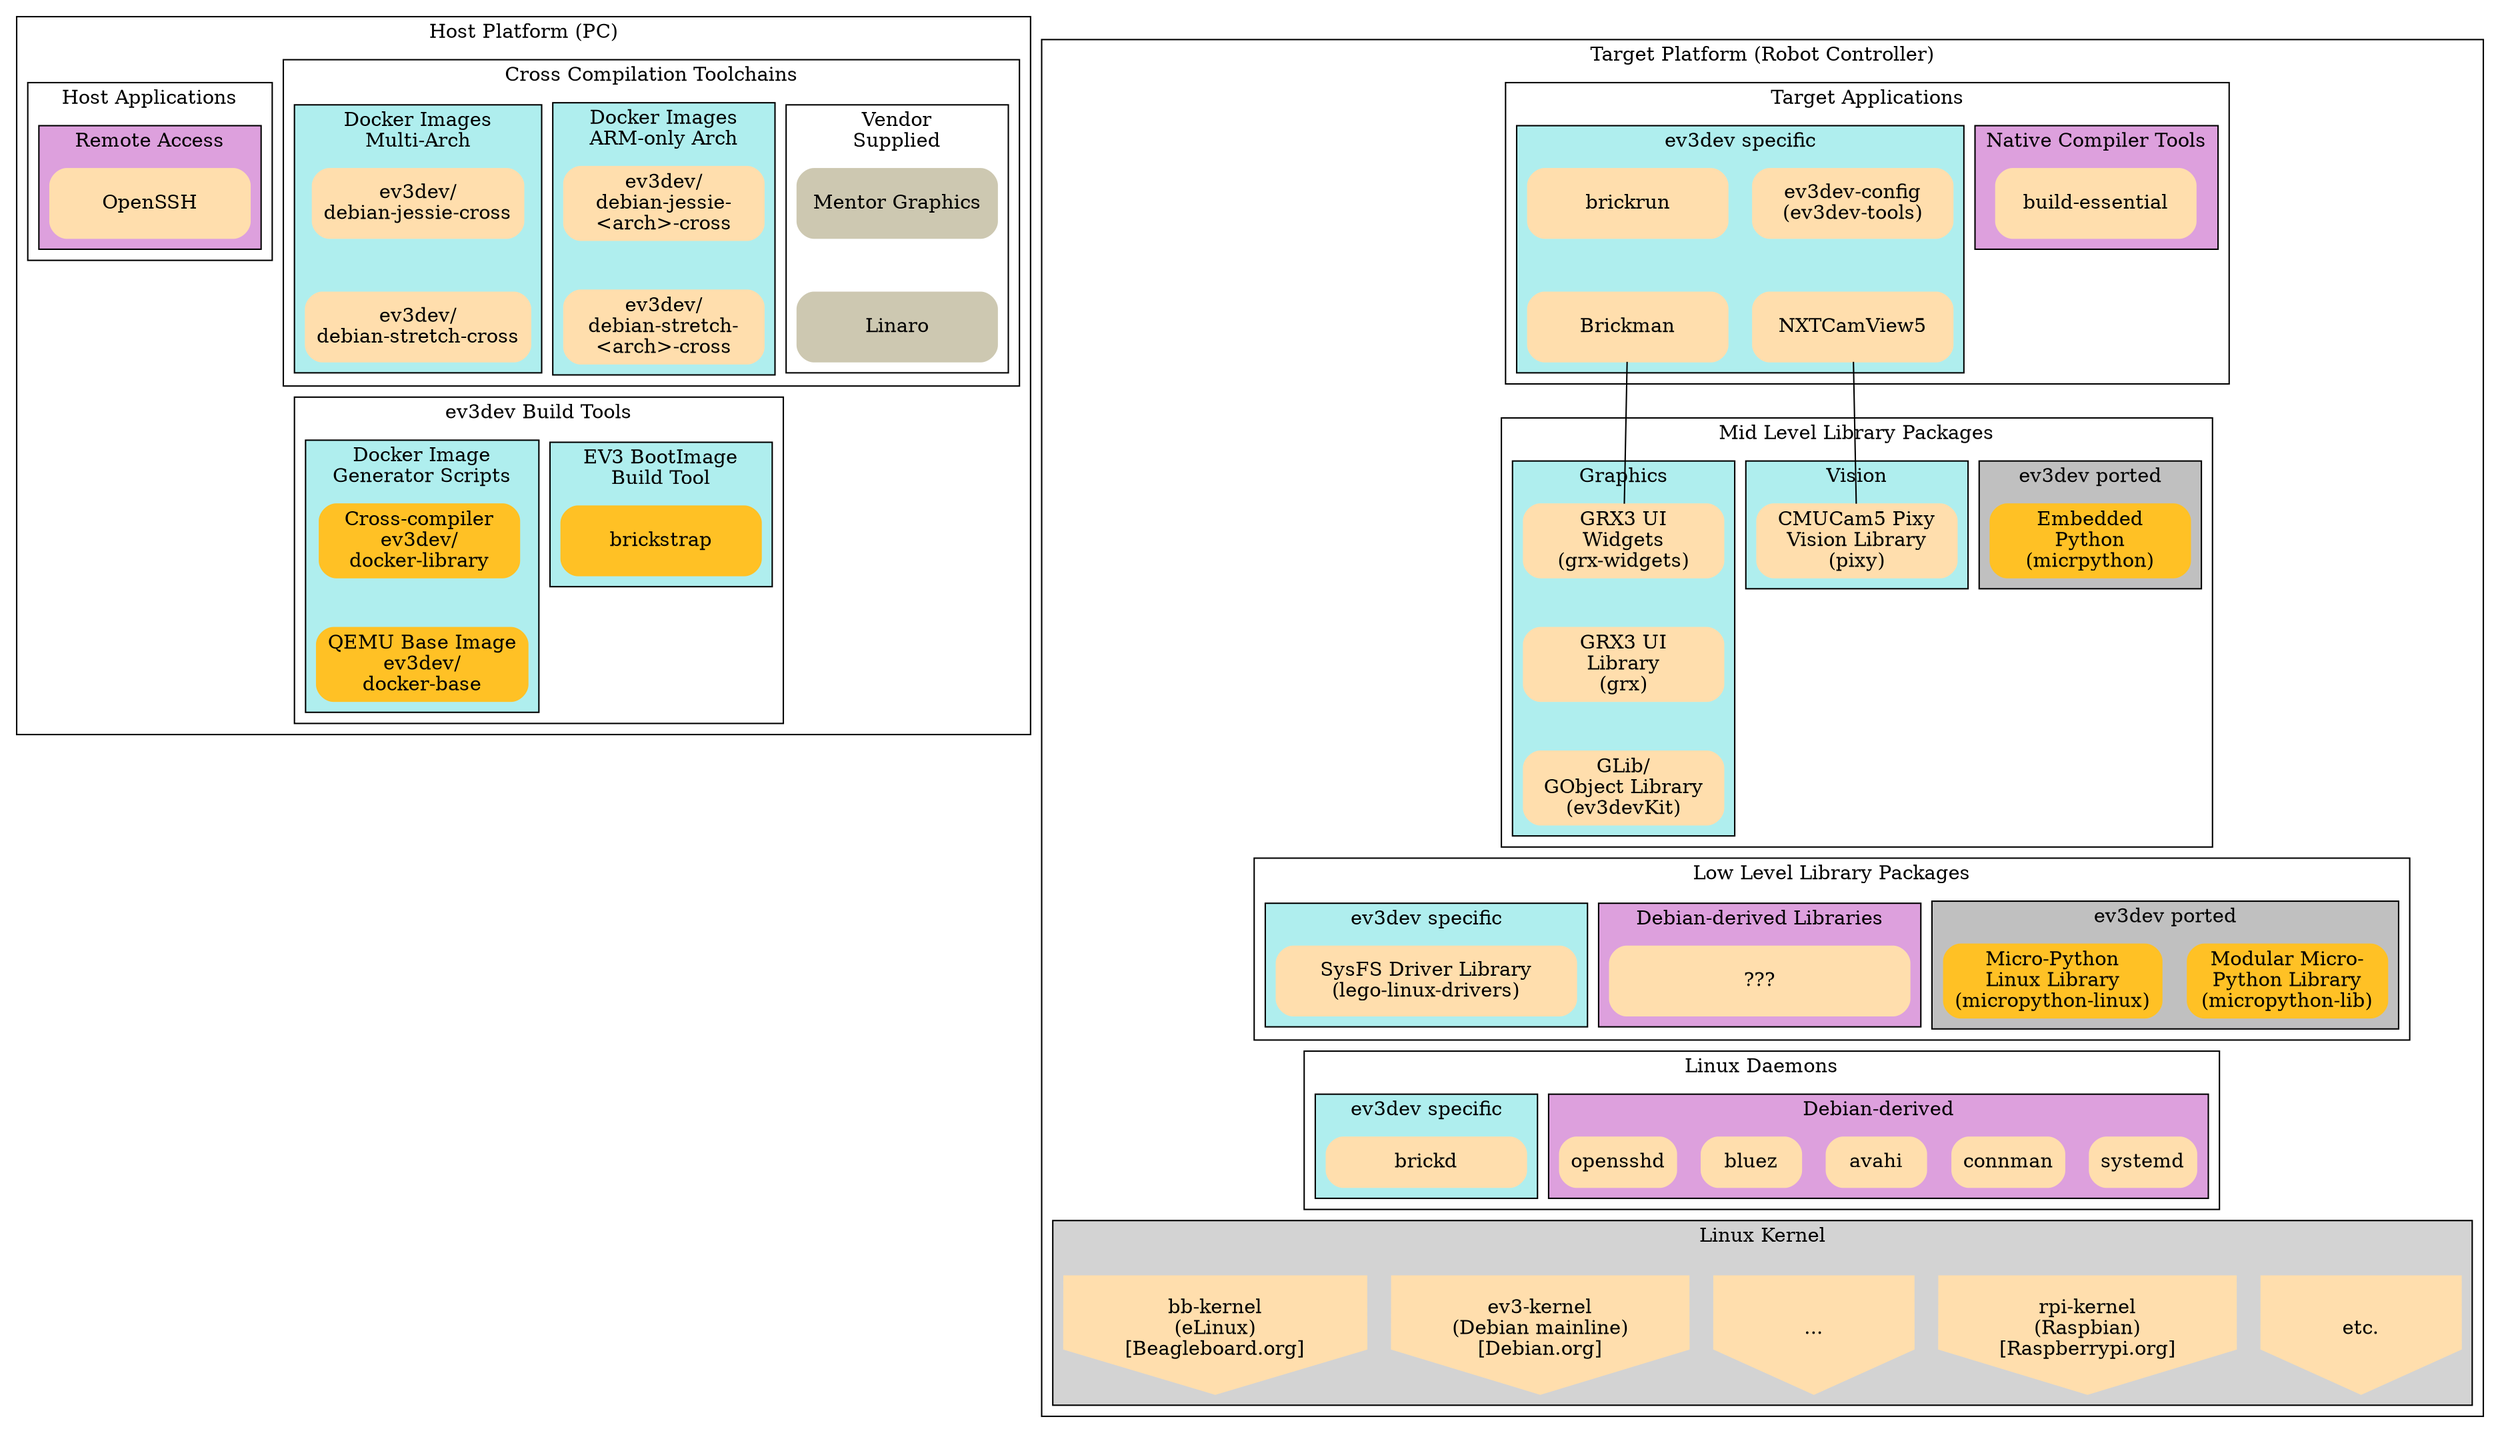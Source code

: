graph G {
	compound=true;
	arrowType=none;
	node [shape=rect];
	edge [penwidth=0,minlen=1];

	subgraph cluster_150 {
	
		label = "Host Platform (PC)"

		subgraph cluster_108 {
			label = "Cross Compilation Toolchains";

			subgraph cluster_107 {
				label="Vendor\nSupplied";
				style=filled;
				fillcolor=white;
				node [shape=rect,style="filled,rounded",color=cornsilk3,width=2,height=0.7];
				"Mentor Graphics"--"Linaro"; 
			};

			subgraph cluster_106 {
				label="Docker Images\nARM-only Arch";
				style=filled;
				fillcolor=paleturquoise;
				node [shape=rect,style="filled,rounded",color=navajowhite,width=2,height=0.7];
				"ev3dev/\ndebian-jessie-\n<arch>-cross"--"ev3dev/\ndebian-stretch-\n<arch>-cross"; 
			};

			subgraph cluster_105 {
				label="Docker Images\nMulti-Arch";
				style=filled;
				fillcolor=paleturquoise;
				node [shape=rect,style="filled,rounded",color=navajowhite,width=2,height=0.7];
				"ev3dev/\ndebian-jessie-cross"--"ev3dev/\ndebian-stretch-cross"; 
			};

		};

		subgraph cluster_104 {
			label="ev3dev Build Tools";
			
			subgraph cluster_103 {
				label="EV3 BootImage\nBuild Tool";
				style=filled;
				fillcolor=paleturquoise;
				node [shape=rect,style="filled,rounded",color=goldenrod1,width=2,height=0.7];
				"brickstrap"; 
			};

			subgraph cluster_102 {
				label="Docker Image\nGenerator Scripts";
				style=filled;
				fillcolor=paleturquoise;
				node [shape=rect,style="filled,rounded",color=goldenrod1,width=2,height=0.7];
				"Cross-compiler\nev3dev/\ndocker-library"--"QEMU Base Image\nev3dev/\ndocker-base"; 
			};
	
		};
		"ev3dev/\ndebian-stretch-\n<arch>-cross"--"brickstrap";		// Dummy link for stacking
		"ev3dev/\ndebian-stretch-cross"--"Cross-compiler\nev3dev/\ndocker-library"		// Dummy link for stacking

		subgraph cluster_101 {
			label = "Host Applications";
			subgraph cluster_100 {
				label="Remote Access";
				style=filled;
				fillcolor=plum;
				node [shape=rect,style="filled,rounded",color=navajowhite,width=2,height=0.7];
				"OpenSSH"; 
			};
		};
	
	};

	subgraph cluster_15 {

		label = "Target Platform (Robot Controller)";
	
		subgraph cluster_14 {
			label = "Target Applications";
			
			subgraph cluster_13 {
				label="Native Compiler Tools";
				style=filled;
				fillcolor=plum;
				node [shape=rect,style="filled,rounded",color=navajowhite,width=2,height=0.7];
				"build-essential";
			};
			
			subgraph cluster_12 {
				label="ev3dev specific";
				style=filled;
				fillcolor=paleturquoise;
				node [shape=rect,style="filled,rounded",color=navajowhite,width=2,height=0.7];
				"ev3dev-config\n(ev3dev-tools)"; "brickrun"; 
				"Brickman"; "NXTCamView5";
				"brickrun"--"Brickman";	// Dummy link for stacking
				"ev3dev-config\n(ev3dev-tools)"--"NXTCamView5";	// Dummy link for stacking
			};
		
		};
		
		subgraph cluster_11 {
			label = "Mid Level Library Packages";

			subgraph cluster_10 {
				label="ev3dev ported";
				style=filled;
				fillcolor=grey;
				node [shape=rect,style="filled,rounded",color=goldenrod1,width=2];
				"Embedded\nPython\n(micrpython)";
			};

			subgraph cluster_9 {
				label="Vision";
				style=filled;
				fillcolor=paleturquoise;
				node [shape=rect,style="filled,rounded",color=navajowhite,width=2];
				"CMUCam5 Pixy\nVision Library\n(pixy)";
			};


			subgraph cluster_8 {
				label = "Graphics";
				style=filled;
				fillcolor=paleturquoise;
				node [shape=rect,style="filled,rounded",color=navajowhite,width=2];
				"GRX3 UI\nWidgets\n(grx-widgets)"--"GRX3 UI\nLibrary\n(grx)"
				--"GLib/\nGObject Library\n(ev3devKit)";
			};
		};
	
		"Brickman"--"GRX3 UI\nWidgets\n(grx-widgets)" [penwidth=1];
		"NXTCamView5"--"CMUCam5 Pixy\nVision Library\n(pixy)" [penwidth=1];

		subgraph cluster_7 {
			label = "Low Level Library Packages";

			subgraph cluster_6 {
				label="ev3dev ported";
				style=filled;
				fillcolor=grey;
				node [shape=rect,style="filled,rounded",color=goldenrod1,width=2,height=0.7];
				"Modular Micro-\nPython Library\n(micropython-lib)"; "Micro-Python\nLinux Library\n(micropython-linux)";
			};


			subgraph cluster_5 {
				label = "Debian-derived Libraries";
				style=filled;
				fillcolor=plum;
				node [shape=rect,style="filled,rounded",color=navajowhite,width=3,height=0.7];
				"???"
			};

		subgraph cluster_4 {
			label = "ev3dev specific";
			style=filled;
			fillcolor=paleturquoise;
			node [shape=rect,style="filled,rounded",color=navajowhite,width=3,height=0.7];
			"SysFS Driver Library\n(lego-linux-drivers)";

			};
		};

		

		subgraph cluster_3 {
			label = "Linux Daemons"
			subgraph cluster_1 {
				label = "Debian-derived";
				style=filled;
				fillcolor=plum;
				node [shape=rect,style="filled,rounded",color=navajowhite,width=1];
				rank = same;
				"systemd"; "connman"; "avahi"; "bluez"; "opensshd"; 
			};

			subgraph cluster_2 {
				label = "ev3dev specific";
				style=filled;
				fillcolor=paleturquoise;
				node [shape=rect,style="filled,rounded",color=navajowhite,width=2];
				rank = same;
				"brickd";
			};

		};
	
		subgraph cluster_0 {
			label = "Linux Kernel";
			style=filled;
			fillcolor=lightgrey;
			node [style=filled,color=navajowhite, shape=invhouse,width=2,height=1.3];
			rank = same; "etc."; "rpi-kernel\n(Raspbian)\n[Raspberrypi.org]"; "..."; 
			"ev3-kernel\n(Debian mainline)\n[Debian.org]"; "bb-kernel\n(eLinux)\n[Beagleboard.org]"; 
		};

		edge [penwidth=0];
	
		"Embedded\nPython\n(micrpython)"--"Modular Micro-\nPython Library\n(micropython-lib)";

		"Modular Micro-\nPython Library\n(micropython-lib)"--"avahi"
		"GLib/\nGObject Library\n(ev3devKit)"--"SysFS Driver Library\n(lego-linux-drivers)"
		"???"--"avahi"
		"SysFS Driver Library\n(lego-linux-drivers)"--"brickd" [ltail=cluster_4, lhead=cluster_3];
		"avahi"--"..." [ltail=cluster_1,lhead=cluster_0];
		"brickd"--"..." [ltail=cluster_2,lhead=cluster_0];

	};

}
